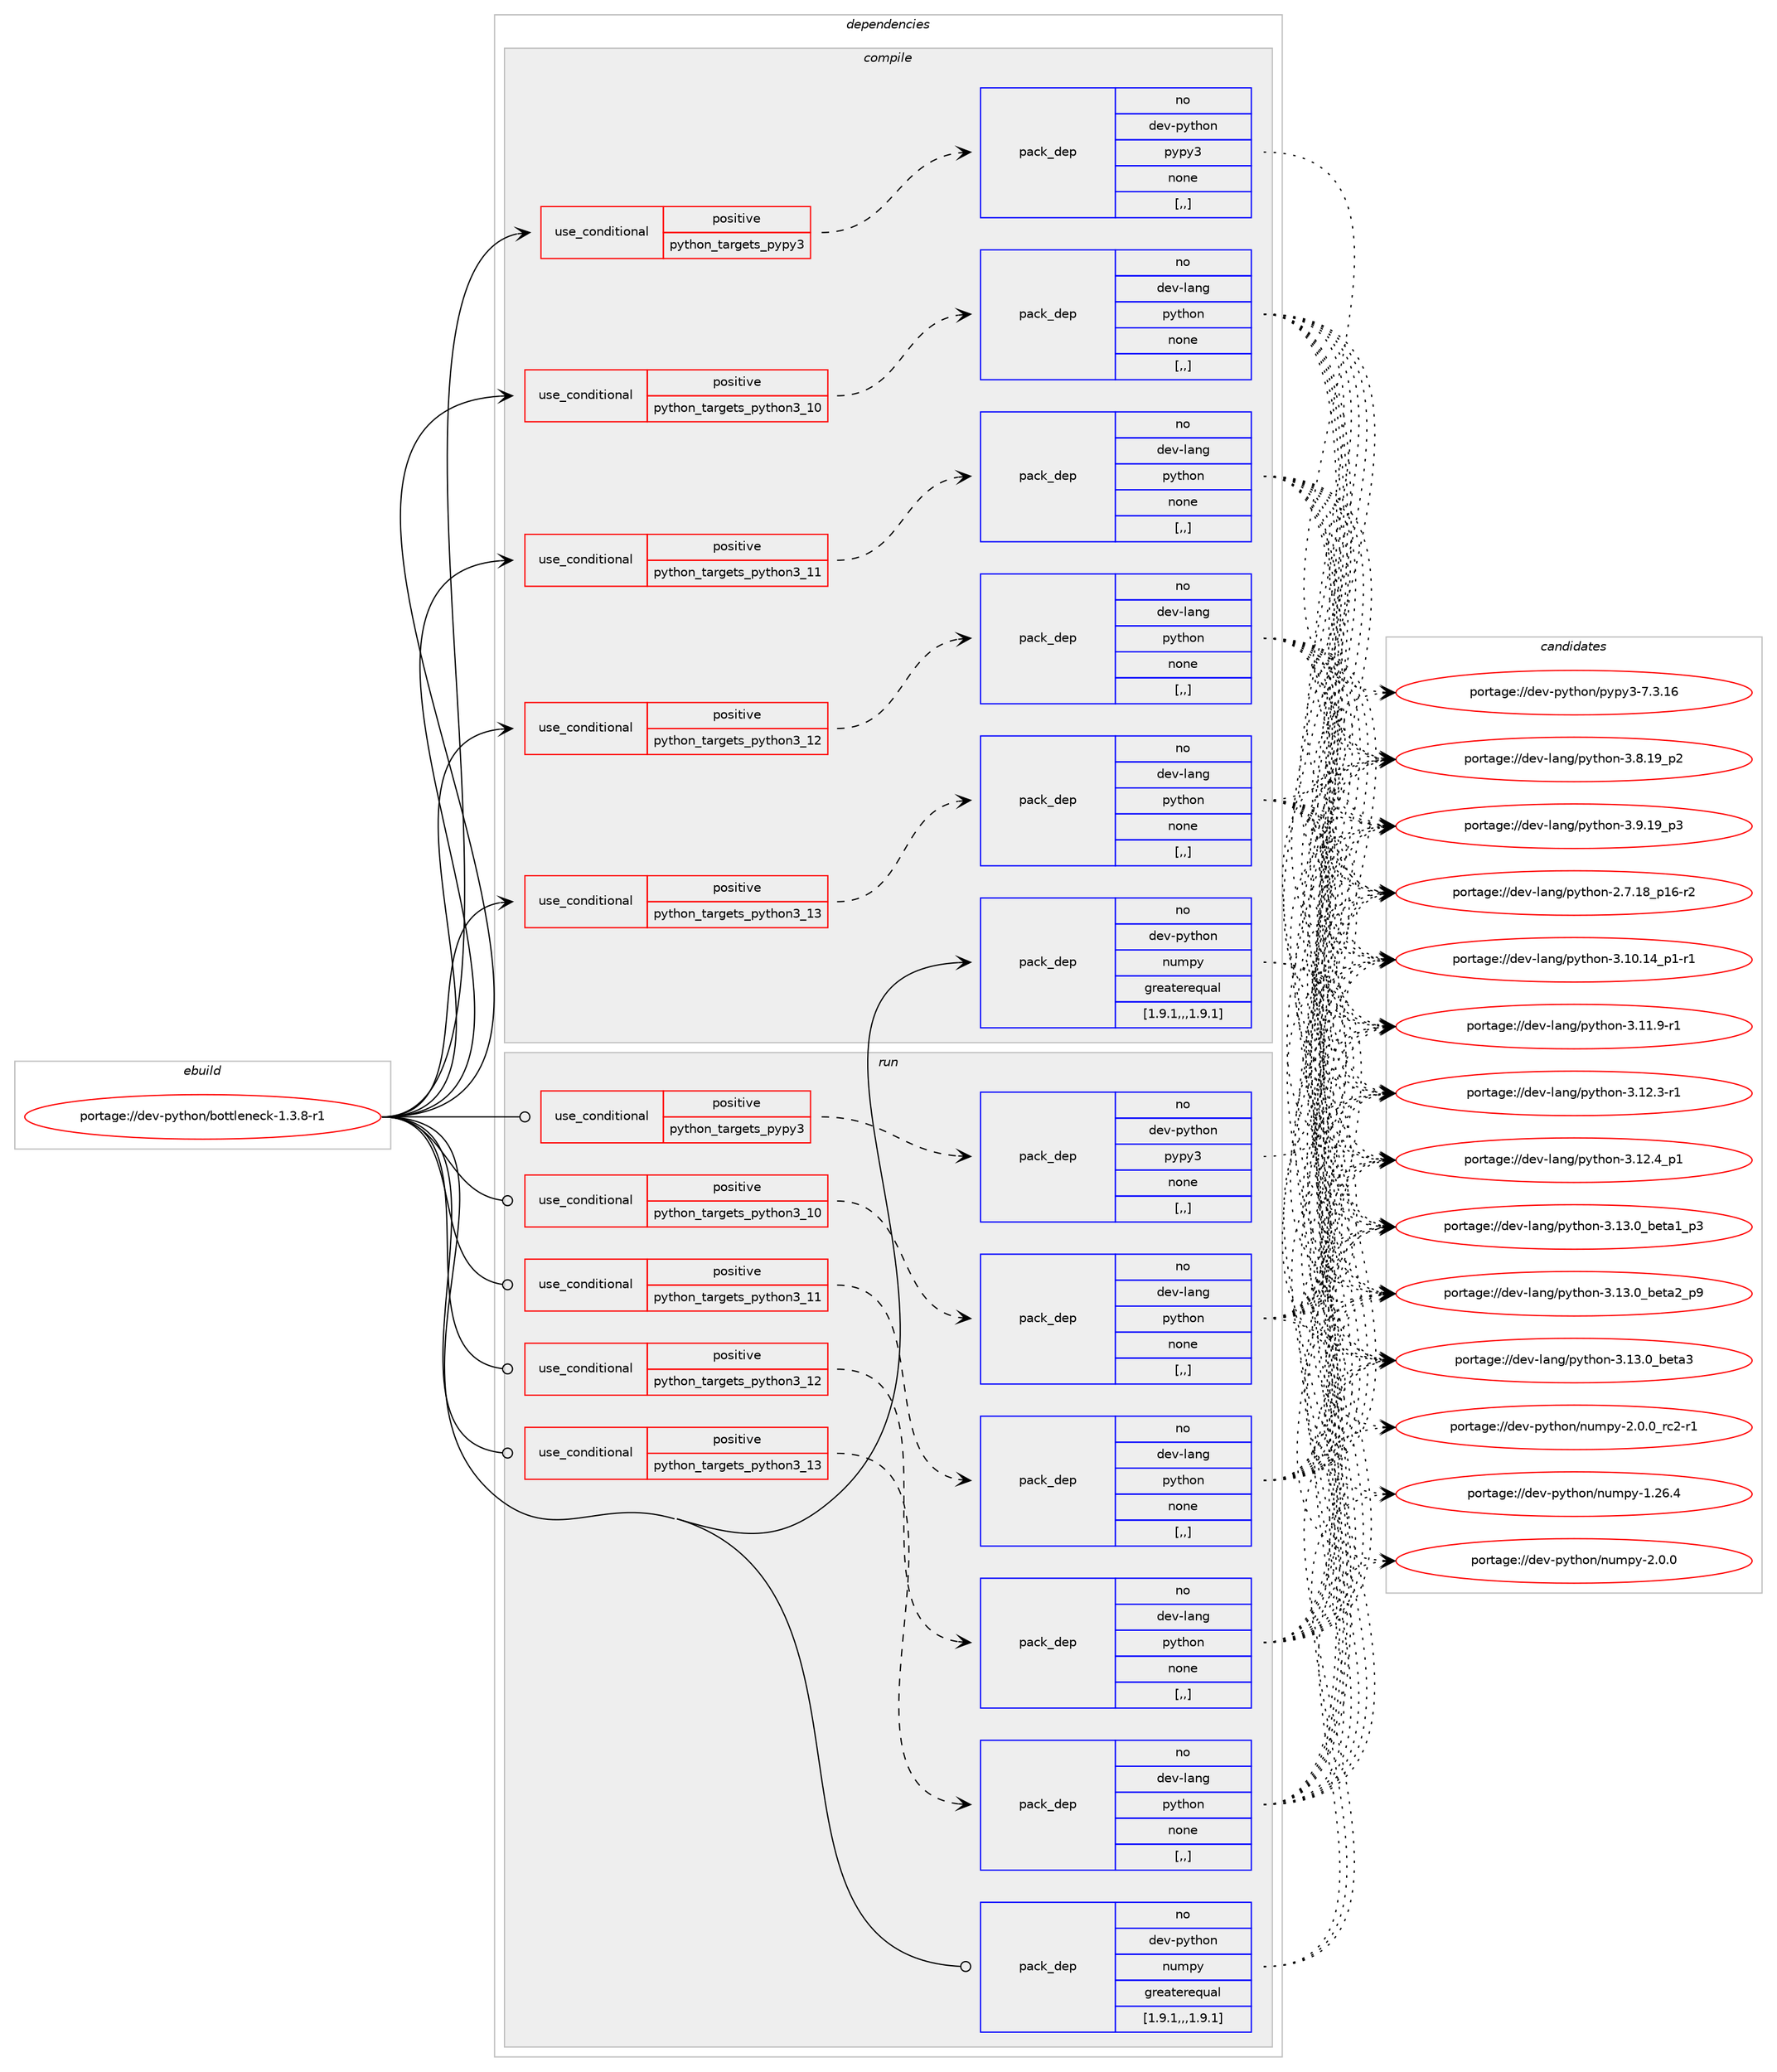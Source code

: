 digraph prolog {

# *************
# Graph options
# *************

newrank=true;
concentrate=true;
compound=true;
graph [rankdir=LR,fontname=Helvetica,fontsize=10,ranksep=1.5];#, ranksep=2.5, nodesep=0.2];
edge  [arrowhead=vee];
node  [fontname=Helvetica,fontsize=10];

# **********
# The ebuild
# **********

subgraph cluster_leftcol {
color=gray;
rank=same;
label=<<i>ebuild</i>>;
id [label="portage://dev-python/bottleneck-1.3.8-r1", color=red, width=4, href="../dev-python/bottleneck-1.3.8-r1.svg"];
}

# ****************
# The dependencies
# ****************

subgraph cluster_midcol {
color=gray;
label=<<i>dependencies</i>>;
subgraph cluster_compile {
fillcolor="#eeeeee";
style=filled;
label=<<i>compile</i>>;
subgraph cond30488 {
dependency139682 [label=<<TABLE BORDER="0" CELLBORDER="1" CELLSPACING="0" CELLPADDING="4"><TR><TD ROWSPAN="3" CELLPADDING="10">use_conditional</TD></TR><TR><TD>positive</TD></TR><TR><TD>python_targets_pypy3</TD></TR></TABLE>>, shape=none, color=red];
subgraph pack107985 {
dependency139683 [label=<<TABLE BORDER="0" CELLBORDER="1" CELLSPACING="0" CELLPADDING="4" WIDTH="220"><TR><TD ROWSPAN="6" CELLPADDING="30">pack_dep</TD></TR><TR><TD WIDTH="110">no</TD></TR><TR><TD>dev-python</TD></TR><TR><TD>pypy3</TD></TR><TR><TD>none</TD></TR><TR><TD>[,,]</TD></TR></TABLE>>, shape=none, color=blue];
}
dependency139682:e -> dependency139683:w [weight=20,style="dashed",arrowhead="vee"];
}
id:e -> dependency139682:w [weight=20,style="solid",arrowhead="vee"];
subgraph cond30489 {
dependency139684 [label=<<TABLE BORDER="0" CELLBORDER="1" CELLSPACING="0" CELLPADDING="4"><TR><TD ROWSPAN="3" CELLPADDING="10">use_conditional</TD></TR><TR><TD>positive</TD></TR><TR><TD>python_targets_python3_10</TD></TR></TABLE>>, shape=none, color=red];
subgraph pack107986 {
dependency139685 [label=<<TABLE BORDER="0" CELLBORDER="1" CELLSPACING="0" CELLPADDING="4" WIDTH="220"><TR><TD ROWSPAN="6" CELLPADDING="30">pack_dep</TD></TR><TR><TD WIDTH="110">no</TD></TR><TR><TD>dev-lang</TD></TR><TR><TD>python</TD></TR><TR><TD>none</TD></TR><TR><TD>[,,]</TD></TR></TABLE>>, shape=none, color=blue];
}
dependency139684:e -> dependency139685:w [weight=20,style="dashed",arrowhead="vee"];
}
id:e -> dependency139684:w [weight=20,style="solid",arrowhead="vee"];
subgraph cond30490 {
dependency139686 [label=<<TABLE BORDER="0" CELLBORDER="1" CELLSPACING="0" CELLPADDING="4"><TR><TD ROWSPAN="3" CELLPADDING="10">use_conditional</TD></TR><TR><TD>positive</TD></TR><TR><TD>python_targets_python3_11</TD></TR></TABLE>>, shape=none, color=red];
subgraph pack107987 {
dependency139687 [label=<<TABLE BORDER="0" CELLBORDER="1" CELLSPACING="0" CELLPADDING="4" WIDTH="220"><TR><TD ROWSPAN="6" CELLPADDING="30">pack_dep</TD></TR><TR><TD WIDTH="110">no</TD></TR><TR><TD>dev-lang</TD></TR><TR><TD>python</TD></TR><TR><TD>none</TD></TR><TR><TD>[,,]</TD></TR></TABLE>>, shape=none, color=blue];
}
dependency139686:e -> dependency139687:w [weight=20,style="dashed",arrowhead="vee"];
}
id:e -> dependency139686:w [weight=20,style="solid",arrowhead="vee"];
subgraph cond30491 {
dependency139688 [label=<<TABLE BORDER="0" CELLBORDER="1" CELLSPACING="0" CELLPADDING="4"><TR><TD ROWSPAN="3" CELLPADDING="10">use_conditional</TD></TR><TR><TD>positive</TD></TR><TR><TD>python_targets_python3_12</TD></TR></TABLE>>, shape=none, color=red];
subgraph pack107988 {
dependency139689 [label=<<TABLE BORDER="0" CELLBORDER="1" CELLSPACING="0" CELLPADDING="4" WIDTH="220"><TR><TD ROWSPAN="6" CELLPADDING="30">pack_dep</TD></TR><TR><TD WIDTH="110">no</TD></TR><TR><TD>dev-lang</TD></TR><TR><TD>python</TD></TR><TR><TD>none</TD></TR><TR><TD>[,,]</TD></TR></TABLE>>, shape=none, color=blue];
}
dependency139688:e -> dependency139689:w [weight=20,style="dashed",arrowhead="vee"];
}
id:e -> dependency139688:w [weight=20,style="solid",arrowhead="vee"];
subgraph cond30492 {
dependency139690 [label=<<TABLE BORDER="0" CELLBORDER="1" CELLSPACING="0" CELLPADDING="4"><TR><TD ROWSPAN="3" CELLPADDING="10">use_conditional</TD></TR><TR><TD>positive</TD></TR><TR><TD>python_targets_python3_13</TD></TR></TABLE>>, shape=none, color=red];
subgraph pack107989 {
dependency139691 [label=<<TABLE BORDER="0" CELLBORDER="1" CELLSPACING="0" CELLPADDING="4" WIDTH="220"><TR><TD ROWSPAN="6" CELLPADDING="30">pack_dep</TD></TR><TR><TD WIDTH="110">no</TD></TR><TR><TD>dev-lang</TD></TR><TR><TD>python</TD></TR><TR><TD>none</TD></TR><TR><TD>[,,]</TD></TR></TABLE>>, shape=none, color=blue];
}
dependency139690:e -> dependency139691:w [weight=20,style="dashed",arrowhead="vee"];
}
id:e -> dependency139690:w [weight=20,style="solid",arrowhead="vee"];
subgraph pack107990 {
dependency139692 [label=<<TABLE BORDER="0" CELLBORDER="1" CELLSPACING="0" CELLPADDING="4" WIDTH="220"><TR><TD ROWSPAN="6" CELLPADDING="30">pack_dep</TD></TR><TR><TD WIDTH="110">no</TD></TR><TR><TD>dev-python</TD></TR><TR><TD>numpy</TD></TR><TR><TD>greaterequal</TD></TR><TR><TD>[1.9.1,,,1.9.1]</TD></TR></TABLE>>, shape=none, color=blue];
}
id:e -> dependency139692:w [weight=20,style="solid",arrowhead="vee"];
}
subgraph cluster_compileandrun {
fillcolor="#eeeeee";
style=filled;
label=<<i>compile and run</i>>;
}
subgraph cluster_run {
fillcolor="#eeeeee";
style=filled;
label=<<i>run</i>>;
subgraph cond30493 {
dependency139693 [label=<<TABLE BORDER="0" CELLBORDER="1" CELLSPACING="0" CELLPADDING="4"><TR><TD ROWSPAN="3" CELLPADDING="10">use_conditional</TD></TR><TR><TD>positive</TD></TR><TR><TD>python_targets_pypy3</TD></TR></TABLE>>, shape=none, color=red];
subgraph pack107991 {
dependency139694 [label=<<TABLE BORDER="0" CELLBORDER="1" CELLSPACING="0" CELLPADDING="4" WIDTH="220"><TR><TD ROWSPAN="6" CELLPADDING="30">pack_dep</TD></TR><TR><TD WIDTH="110">no</TD></TR><TR><TD>dev-python</TD></TR><TR><TD>pypy3</TD></TR><TR><TD>none</TD></TR><TR><TD>[,,]</TD></TR></TABLE>>, shape=none, color=blue];
}
dependency139693:e -> dependency139694:w [weight=20,style="dashed",arrowhead="vee"];
}
id:e -> dependency139693:w [weight=20,style="solid",arrowhead="odot"];
subgraph cond30494 {
dependency139695 [label=<<TABLE BORDER="0" CELLBORDER="1" CELLSPACING="0" CELLPADDING="4"><TR><TD ROWSPAN="3" CELLPADDING="10">use_conditional</TD></TR><TR><TD>positive</TD></TR><TR><TD>python_targets_python3_10</TD></TR></TABLE>>, shape=none, color=red];
subgraph pack107992 {
dependency139696 [label=<<TABLE BORDER="0" CELLBORDER="1" CELLSPACING="0" CELLPADDING="4" WIDTH="220"><TR><TD ROWSPAN="6" CELLPADDING="30">pack_dep</TD></TR><TR><TD WIDTH="110">no</TD></TR><TR><TD>dev-lang</TD></TR><TR><TD>python</TD></TR><TR><TD>none</TD></TR><TR><TD>[,,]</TD></TR></TABLE>>, shape=none, color=blue];
}
dependency139695:e -> dependency139696:w [weight=20,style="dashed",arrowhead="vee"];
}
id:e -> dependency139695:w [weight=20,style="solid",arrowhead="odot"];
subgraph cond30495 {
dependency139697 [label=<<TABLE BORDER="0" CELLBORDER="1" CELLSPACING="0" CELLPADDING="4"><TR><TD ROWSPAN="3" CELLPADDING="10">use_conditional</TD></TR><TR><TD>positive</TD></TR><TR><TD>python_targets_python3_11</TD></TR></TABLE>>, shape=none, color=red];
subgraph pack107993 {
dependency139698 [label=<<TABLE BORDER="0" CELLBORDER="1" CELLSPACING="0" CELLPADDING="4" WIDTH="220"><TR><TD ROWSPAN="6" CELLPADDING="30">pack_dep</TD></TR><TR><TD WIDTH="110">no</TD></TR><TR><TD>dev-lang</TD></TR><TR><TD>python</TD></TR><TR><TD>none</TD></TR><TR><TD>[,,]</TD></TR></TABLE>>, shape=none, color=blue];
}
dependency139697:e -> dependency139698:w [weight=20,style="dashed",arrowhead="vee"];
}
id:e -> dependency139697:w [weight=20,style="solid",arrowhead="odot"];
subgraph cond30496 {
dependency139699 [label=<<TABLE BORDER="0" CELLBORDER="1" CELLSPACING="0" CELLPADDING="4"><TR><TD ROWSPAN="3" CELLPADDING="10">use_conditional</TD></TR><TR><TD>positive</TD></TR><TR><TD>python_targets_python3_12</TD></TR></TABLE>>, shape=none, color=red];
subgraph pack107994 {
dependency139700 [label=<<TABLE BORDER="0" CELLBORDER="1" CELLSPACING="0" CELLPADDING="4" WIDTH="220"><TR><TD ROWSPAN="6" CELLPADDING="30">pack_dep</TD></TR><TR><TD WIDTH="110">no</TD></TR><TR><TD>dev-lang</TD></TR><TR><TD>python</TD></TR><TR><TD>none</TD></TR><TR><TD>[,,]</TD></TR></TABLE>>, shape=none, color=blue];
}
dependency139699:e -> dependency139700:w [weight=20,style="dashed",arrowhead="vee"];
}
id:e -> dependency139699:w [weight=20,style="solid",arrowhead="odot"];
subgraph cond30497 {
dependency139701 [label=<<TABLE BORDER="0" CELLBORDER="1" CELLSPACING="0" CELLPADDING="4"><TR><TD ROWSPAN="3" CELLPADDING="10">use_conditional</TD></TR><TR><TD>positive</TD></TR><TR><TD>python_targets_python3_13</TD></TR></TABLE>>, shape=none, color=red];
subgraph pack107995 {
dependency139702 [label=<<TABLE BORDER="0" CELLBORDER="1" CELLSPACING="0" CELLPADDING="4" WIDTH="220"><TR><TD ROWSPAN="6" CELLPADDING="30">pack_dep</TD></TR><TR><TD WIDTH="110">no</TD></TR><TR><TD>dev-lang</TD></TR><TR><TD>python</TD></TR><TR><TD>none</TD></TR><TR><TD>[,,]</TD></TR></TABLE>>, shape=none, color=blue];
}
dependency139701:e -> dependency139702:w [weight=20,style="dashed",arrowhead="vee"];
}
id:e -> dependency139701:w [weight=20,style="solid",arrowhead="odot"];
subgraph pack107996 {
dependency139703 [label=<<TABLE BORDER="0" CELLBORDER="1" CELLSPACING="0" CELLPADDING="4" WIDTH="220"><TR><TD ROWSPAN="6" CELLPADDING="30">pack_dep</TD></TR><TR><TD WIDTH="110">no</TD></TR><TR><TD>dev-python</TD></TR><TR><TD>numpy</TD></TR><TR><TD>greaterequal</TD></TR><TR><TD>[1.9.1,,,1.9.1]</TD></TR></TABLE>>, shape=none, color=blue];
}
id:e -> dependency139703:w [weight=20,style="solid",arrowhead="odot"];
}
}

# **************
# The candidates
# **************

subgraph cluster_choices {
rank=same;
color=gray;
label=<<i>candidates</i>>;

subgraph choice107985 {
color=black;
nodesep=1;
choice10010111845112121116104111110471121211121215145554651464954 [label="portage://dev-python/pypy3-7.3.16", color=red, width=4,href="../dev-python/pypy3-7.3.16.svg"];
dependency139683:e -> choice10010111845112121116104111110471121211121215145554651464954:w [style=dotted,weight="100"];
}
subgraph choice107986 {
color=black;
nodesep=1;
choice100101118451089711010347112121116104111110455046554649569511249544511450 [label="portage://dev-lang/python-2.7.18_p16-r2", color=red, width=4,href="../dev-lang/python-2.7.18_p16-r2.svg"];
choice100101118451089711010347112121116104111110455146494846495295112494511449 [label="portage://dev-lang/python-3.10.14_p1-r1", color=red, width=4,href="../dev-lang/python-3.10.14_p1-r1.svg"];
choice100101118451089711010347112121116104111110455146494946574511449 [label="portage://dev-lang/python-3.11.9-r1", color=red, width=4,href="../dev-lang/python-3.11.9-r1.svg"];
choice100101118451089711010347112121116104111110455146495046514511449 [label="portage://dev-lang/python-3.12.3-r1", color=red, width=4,href="../dev-lang/python-3.12.3-r1.svg"];
choice100101118451089711010347112121116104111110455146495046529511249 [label="portage://dev-lang/python-3.12.4_p1", color=red, width=4,href="../dev-lang/python-3.12.4_p1.svg"];
choice10010111845108971101034711212111610411111045514649514648959810111697499511251 [label="portage://dev-lang/python-3.13.0_beta1_p3", color=red, width=4,href="../dev-lang/python-3.13.0_beta1_p3.svg"];
choice10010111845108971101034711212111610411111045514649514648959810111697509511257 [label="portage://dev-lang/python-3.13.0_beta2_p9", color=red, width=4,href="../dev-lang/python-3.13.0_beta2_p9.svg"];
choice1001011184510897110103471121211161041111104551464951464895981011169751 [label="portage://dev-lang/python-3.13.0_beta3", color=red, width=4,href="../dev-lang/python-3.13.0_beta3.svg"];
choice100101118451089711010347112121116104111110455146564649579511250 [label="portage://dev-lang/python-3.8.19_p2", color=red, width=4,href="../dev-lang/python-3.8.19_p2.svg"];
choice100101118451089711010347112121116104111110455146574649579511251 [label="portage://dev-lang/python-3.9.19_p3", color=red, width=4,href="../dev-lang/python-3.9.19_p3.svg"];
dependency139685:e -> choice100101118451089711010347112121116104111110455046554649569511249544511450:w [style=dotted,weight="100"];
dependency139685:e -> choice100101118451089711010347112121116104111110455146494846495295112494511449:w [style=dotted,weight="100"];
dependency139685:e -> choice100101118451089711010347112121116104111110455146494946574511449:w [style=dotted,weight="100"];
dependency139685:e -> choice100101118451089711010347112121116104111110455146495046514511449:w [style=dotted,weight="100"];
dependency139685:e -> choice100101118451089711010347112121116104111110455146495046529511249:w [style=dotted,weight="100"];
dependency139685:e -> choice10010111845108971101034711212111610411111045514649514648959810111697499511251:w [style=dotted,weight="100"];
dependency139685:e -> choice10010111845108971101034711212111610411111045514649514648959810111697509511257:w [style=dotted,weight="100"];
dependency139685:e -> choice1001011184510897110103471121211161041111104551464951464895981011169751:w [style=dotted,weight="100"];
dependency139685:e -> choice100101118451089711010347112121116104111110455146564649579511250:w [style=dotted,weight="100"];
dependency139685:e -> choice100101118451089711010347112121116104111110455146574649579511251:w [style=dotted,weight="100"];
}
subgraph choice107987 {
color=black;
nodesep=1;
choice100101118451089711010347112121116104111110455046554649569511249544511450 [label="portage://dev-lang/python-2.7.18_p16-r2", color=red, width=4,href="../dev-lang/python-2.7.18_p16-r2.svg"];
choice100101118451089711010347112121116104111110455146494846495295112494511449 [label="portage://dev-lang/python-3.10.14_p1-r1", color=red, width=4,href="../dev-lang/python-3.10.14_p1-r1.svg"];
choice100101118451089711010347112121116104111110455146494946574511449 [label="portage://dev-lang/python-3.11.9-r1", color=red, width=4,href="../dev-lang/python-3.11.9-r1.svg"];
choice100101118451089711010347112121116104111110455146495046514511449 [label="portage://dev-lang/python-3.12.3-r1", color=red, width=4,href="../dev-lang/python-3.12.3-r1.svg"];
choice100101118451089711010347112121116104111110455146495046529511249 [label="portage://dev-lang/python-3.12.4_p1", color=red, width=4,href="../dev-lang/python-3.12.4_p1.svg"];
choice10010111845108971101034711212111610411111045514649514648959810111697499511251 [label="portage://dev-lang/python-3.13.0_beta1_p3", color=red, width=4,href="../dev-lang/python-3.13.0_beta1_p3.svg"];
choice10010111845108971101034711212111610411111045514649514648959810111697509511257 [label="portage://dev-lang/python-3.13.0_beta2_p9", color=red, width=4,href="../dev-lang/python-3.13.0_beta2_p9.svg"];
choice1001011184510897110103471121211161041111104551464951464895981011169751 [label="portage://dev-lang/python-3.13.0_beta3", color=red, width=4,href="../dev-lang/python-3.13.0_beta3.svg"];
choice100101118451089711010347112121116104111110455146564649579511250 [label="portage://dev-lang/python-3.8.19_p2", color=red, width=4,href="../dev-lang/python-3.8.19_p2.svg"];
choice100101118451089711010347112121116104111110455146574649579511251 [label="portage://dev-lang/python-3.9.19_p3", color=red, width=4,href="../dev-lang/python-3.9.19_p3.svg"];
dependency139687:e -> choice100101118451089711010347112121116104111110455046554649569511249544511450:w [style=dotted,weight="100"];
dependency139687:e -> choice100101118451089711010347112121116104111110455146494846495295112494511449:w [style=dotted,weight="100"];
dependency139687:e -> choice100101118451089711010347112121116104111110455146494946574511449:w [style=dotted,weight="100"];
dependency139687:e -> choice100101118451089711010347112121116104111110455146495046514511449:w [style=dotted,weight="100"];
dependency139687:e -> choice100101118451089711010347112121116104111110455146495046529511249:w [style=dotted,weight="100"];
dependency139687:e -> choice10010111845108971101034711212111610411111045514649514648959810111697499511251:w [style=dotted,weight="100"];
dependency139687:e -> choice10010111845108971101034711212111610411111045514649514648959810111697509511257:w [style=dotted,weight="100"];
dependency139687:e -> choice1001011184510897110103471121211161041111104551464951464895981011169751:w [style=dotted,weight="100"];
dependency139687:e -> choice100101118451089711010347112121116104111110455146564649579511250:w [style=dotted,weight="100"];
dependency139687:e -> choice100101118451089711010347112121116104111110455146574649579511251:w [style=dotted,weight="100"];
}
subgraph choice107988 {
color=black;
nodesep=1;
choice100101118451089711010347112121116104111110455046554649569511249544511450 [label="portage://dev-lang/python-2.7.18_p16-r2", color=red, width=4,href="../dev-lang/python-2.7.18_p16-r2.svg"];
choice100101118451089711010347112121116104111110455146494846495295112494511449 [label="portage://dev-lang/python-3.10.14_p1-r1", color=red, width=4,href="../dev-lang/python-3.10.14_p1-r1.svg"];
choice100101118451089711010347112121116104111110455146494946574511449 [label="portage://dev-lang/python-3.11.9-r1", color=red, width=4,href="../dev-lang/python-3.11.9-r1.svg"];
choice100101118451089711010347112121116104111110455146495046514511449 [label="portage://dev-lang/python-3.12.3-r1", color=red, width=4,href="../dev-lang/python-3.12.3-r1.svg"];
choice100101118451089711010347112121116104111110455146495046529511249 [label="portage://dev-lang/python-3.12.4_p1", color=red, width=4,href="../dev-lang/python-3.12.4_p1.svg"];
choice10010111845108971101034711212111610411111045514649514648959810111697499511251 [label="portage://dev-lang/python-3.13.0_beta1_p3", color=red, width=4,href="../dev-lang/python-3.13.0_beta1_p3.svg"];
choice10010111845108971101034711212111610411111045514649514648959810111697509511257 [label="portage://dev-lang/python-3.13.0_beta2_p9", color=red, width=4,href="../dev-lang/python-3.13.0_beta2_p9.svg"];
choice1001011184510897110103471121211161041111104551464951464895981011169751 [label="portage://dev-lang/python-3.13.0_beta3", color=red, width=4,href="../dev-lang/python-3.13.0_beta3.svg"];
choice100101118451089711010347112121116104111110455146564649579511250 [label="portage://dev-lang/python-3.8.19_p2", color=red, width=4,href="../dev-lang/python-3.8.19_p2.svg"];
choice100101118451089711010347112121116104111110455146574649579511251 [label="portage://dev-lang/python-3.9.19_p3", color=red, width=4,href="../dev-lang/python-3.9.19_p3.svg"];
dependency139689:e -> choice100101118451089711010347112121116104111110455046554649569511249544511450:w [style=dotted,weight="100"];
dependency139689:e -> choice100101118451089711010347112121116104111110455146494846495295112494511449:w [style=dotted,weight="100"];
dependency139689:e -> choice100101118451089711010347112121116104111110455146494946574511449:w [style=dotted,weight="100"];
dependency139689:e -> choice100101118451089711010347112121116104111110455146495046514511449:w [style=dotted,weight="100"];
dependency139689:e -> choice100101118451089711010347112121116104111110455146495046529511249:w [style=dotted,weight="100"];
dependency139689:e -> choice10010111845108971101034711212111610411111045514649514648959810111697499511251:w [style=dotted,weight="100"];
dependency139689:e -> choice10010111845108971101034711212111610411111045514649514648959810111697509511257:w [style=dotted,weight="100"];
dependency139689:e -> choice1001011184510897110103471121211161041111104551464951464895981011169751:w [style=dotted,weight="100"];
dependency139689:e -> choice100101118451089711010347112121116104111110455146564649579511250:w [style=dotted,weight="100"];
dependency139689:e -> choice100101118451089711010347112121116104111110455146574649579511251:w [style=dotted,weight="100"];
}
subgraph choice107989 {
color=black;
nodesep=1;
choice100101118451089711010347112121116104111110455046554649569511249544511450 [label="portage://dev-lang/python-2.7.18_p16-r2", color=red, width=4,href="../dev-lang/python-2.7.18_p16-r2.svg"];
choice100101118451089711010347112121116104111110455146494846495295112494511449 [label="portage://dev-lang/python-3.10.14_p1-r1", color=red, width=4,href="../dev-lang/python-3.10.14_p1-r1.svg"];
choice100101118451089711010347112121116104111110455146494946574511449 [label="portage://dev-lang/python-3.11.9-r1", color=red, width=4,href="../dev-lang/python-3.11.9-r1.svg"];
choice100101118451089711010347112121116104111110455146495046514511449 [label="portage://dev-lang/python-3.12.3-r1", color=red, width=4,href="../dev-lang/python-3.12.3-r1.svg"];
choice100101118451089711010347112121116104111110455146495046529511249 [label="portage://dev-lang/python-3.12.4_p1", color=red, width=4,href="../dev-lang/python-3.12.4_p1.svg"];
choice10010111845108971101034711212111610411111045514649514648959810111697499511251 [label="portage://dev-lang/python-3.13.0_beta1_p3", color=red, width=4,href="../dev-lang/python-3.13.0_beta1_p3.svg"];
choice10010111845108971101034711212111610411111045514649514648959810111697509511257 [label="portage://dev-lang/python-3.13.0_beta2_p9", color=red, width=4,href="../dev-lang/python-3.13.0_beta2_p9.svg"];
choice1001011184510897110103471121211161041111104551464951464895981011169751 [label="portage://dev-lang/python-3.13.0_beta3", color=red, width=4,href="../dev-lang/python-3.13.0_beta3.svg"];
choice100101118451089711010347112121116104111110455146564649579511250 [label="portage://dev-lang/python-3.8.19_p2", color=red, width=4,href="../dev-lang/python-3.8.19_p2.svg"];
choice100101118451089711010347112121116104111110455146574649579511251 [label="portage://dev-lang/python-3.9.19_p3", color=red, width=4,href="../dev-lang/python-3.9.19_p3.svg"];
dependency139691:e -> choice100101118451089711010347112121116104111110455046554649569511249544511450:w [style=dotted,weight="100"];
dependency139691:e -> choice100101118451089711010347112121116104111110455146494846495295112494511449:w [style=dotted,weight="100"];
dependency139691:e -> choice100101118451089711010347112121116104111110455146494946574511449:w [style=dotted,weight="100"];
dependency139691:e -> choice100101118451089711010347112121116104111110455146495046514511449:w [style=dotted,weight="100"];
dependency139691:e -> choice100101118451089711010347112121116104111110455146495046529511249:w [style=dotted,weight="100"];
dependency139691:e -> choice10010111845108971101034711212111610411111045514649514648959810111697499511251:w [style=dotted,weight="100"];
dependency139691:e -> choice10010111845108971101034711212111610411111045514649514648959810111697509511257:w [style=dotted,weight="100"];
dependency139691:e -> choice1001011184510897110103471121211161041111104551464951464895981011169751:w [style=dotted,weight="100"];
dependency139691:e -> choice100101118451089711010347112121116104111110455146564649579511250:w [style=dotted,weight="100"];
dependency139691:e -> choice100101118451089711010347112121116104111110455146574649579511251:w [style=dotted,weight="100"];
}
subgraph choice107990 {
color=black;
nodesep=1;
choice100101118451121211161041111104711011710911212145494650544652 [label="portage://dev-python/numpy-1.26.4", color=red, width=4,href="../dev-python/numpy-1.26.4.svg"];
choice1001011184511212111610411111047110117109112121455046484648 [label="portage://dev-python/numpy-2.0.0", color=red, width=4,href="../dev-python/numpy-2.0.0.svg"];
choice10010111845112121116104111110471101171091121214550464846489511499504511449 [label="portage://dev-python/numpy-2.0.0_rc2-r1", color=red, width=4,href="../dev-python/numpy-2.0.0_rc2-r1.svg"];
dependency139692:e -> choice100101118451121211161041111104711011710911212145494650544652:w [style=dotted,weight="100"];
dependency139692:e -> choice1001011184511212111610411111047110117109112121455046484648:w [style=dotted,weight="100"];
dependency139692:e -> choice10010111845112121116104111110471101171091121214550464846489511499504511449:w [style=dotted,weight="100"];
}
subgraph choice107991 {
color=black;
nodesep=1;
choice10010111845112121116104111110471121211121215145554651464954 [label="portage://dev-python/pypy3-7.3.16", color=red, width=4,href="../dev-python/pypy3-7.3.16.svg"];
dependency139694:e -> choice10010111845112121116104111110471121211121215145554651464954:w [style=dotted,weight="100"];
}
subgraph choice107992 {
color=black;
nodesep=1;
choice100101118451089711010347112121116104111110455046554649569511249544511450 [label="portage://dev-lang/python-2.7.18_p16-r2", color=red, width=4,href="../dev-lang/python-2.7.18_p16-r2.svg"];
choice100101118451089711010347112121116104111110455146494846495295112494511449 [label="portage://dev-lang/python-3.10.14_p1-r1", color=red, width=4,href="../dev-lang/python-3.10.14_p1-r1.svg"];
choice100101118451089711010347112121116104111110455146494946574511449 [label="portage://dev-lang/python-3.11.9-r1", color=red, width=4,href="../dev-lang/python-3.11.9-r1.svg"];
choice100101118451089711010347112121116104111110455146495046514511449 [label="portage://dev-lang/python-3.12.3-r1", color=red, width=4,href="../dev-lang/python-3.12.3-r1.svg"];
choice100101118451089711010347112121116104111110455146495046529511249 [label="portage://dev-lang/python-3.12.4_p1", color=red, width=4,href="../dev-lang/python-3.12.4_p1.svg"];
choice10010111845108971101034711212111610411111045514649514648959810111697499511251 [label="portage://dev-lang/python-3.13.0_beta1_p3", color=red, width=4,href="../dev-lang/python-3.13.0_beta1_p3.svg"];
choice10010111845108971101034711212111610411111045514649514648959810111697509511257 [label="portage://dev-lang/python-3.13.0_beta2_p9", color=red, width=4,href="../dev-lang/python-3.13.0_beta2_p9.svg"];
choice1001011184510897110103471121211161041111104551464951464895981011169751 [label="portage://dev-lang/python-3.13.0_beta3", color=red, width=4,href="../dev-lang/python-3.13.0_beta3.svg"];
choice100101118451089711010347112121116104111110455146564649579511250 [label="portage://dev-lang/python-3.8.19_p2", color=red, width=4,href="../dev-lang/python-3.8.19_p2.svg"];
choice100101118451089711010347112121116104111110455146574649579511251 [label="portage://dev-lang/python-3.9.19_p3", color=red, width=4,href="../dev-lang/python-3.9.19_p3.svg"];
dependency139696:e -> choice100101118451089711010347112121116104111110455046554649569511249544511450:w [style=dotted,weight="100"];
dependency139696:e -> choice100101118451089711010347112121116104111110455146494846495295112494511449:w [style=dotted,weight="100"];
dependency139696:e -> choice100101118451089711010347112121116104111110455146494946574511449:w [style=dotted,weight="100"];
dependency139696:e -> choice100101118451089711010347112121116104111110455146495046514511449:w [style=dotted,weight="100"];
dependency139696:e -> choice100101118451089711010347112121116104111110455146495046529511249:w [style=dotted,weight="100"];
dependency139696:e -> choice10010111845108971101034711212111610411111045514649514648959810111697499511251:w [style=dotted,weight="100"];
dependency139696:e -> choice10010111845108971101034711212111610411111045514649514648959810111697509511257:w [style=dotted,weight="100"];
dependency139696:e -> choice1001011184510897110103471121211161041111104551464951464895981011169751:w [style=dotted,weight="100"];
dependency139696:e -> choice100101118451089711010347112121116104111110455146564649579511250:w [style=dotted,weight="100"];
dependency139696:e -> choice100101118451089711010347112121116104111110455146574649579511251:w [style=dotted,weight="100"];
}
subgraph choice107993 {
color=black;
nodesep=1;
choice100101118451089711010347112121116104111110455046554649569511249544511450 [label="portage://dev-lang/python-2.7.18_p16-r2", color=red, width=4,href="../dev-lang/python-2.7.18_p16-r2.svg"];
choice100101118451089711010347112121116104111110455146494846495295112494511449 [label="portage://dev-lang/python-3.10.14_p1-r1", color=red, width=4,href="../dev-lang/python-3.10.14_p1-r1.svg"];
choice100101118451089711010347112121116104111110455146494946574511449 [label="portage://dev-lang/python-3.11.9-r1", color=red, width=4,href="../dev-lang/python-3.11.9-r1.svg"];
choice100101118451089711010347112121116104111110455146495046514511449 [label="portage://dev-lang/python-3.12.3-r1", color=red, width=4,href="../dev-lang/python-3.12.3-r1.svg"];
choice100101118451089711010347112121116104111110455146495046529511249 [label="portage://dev-lang/python-3.12.4_p1", color=red, width=4,href="../dev-lang/python-3.12.4_p1.svg"];
choice10010111845108971101034711212111610411111045514649514648959810111697499511251 [label="portage://dev-lang/python-3.13.0_beta1_p3", color=red, width=4,href="../dev-lang/python-3.13.0_beta1_p3.svg"];
choice10010111845108971101034711212111610411111045514649514648959810111697509511257 [label="portage://dev-lang/python-3.13.0_beta2_p9", color=red, width=4,href="../dev-lang/python-3.13.0_beta2_p9.svg"];
choice1001011184510897110103471121211161041111104551464951464895981011169751 [label="portage://dev-lang/python-3.13.0_beta3", color=red, width=4,href="../dev-lang/python-3.13.0_beta3.svg"];
choice100101118451089711010347112121116104111110455146564649579511250 [label="portage://dev-lang/python-3.8.19_p2", color=red, width=4,href="../dev-lang/python-3.8.19_p2.svg"];
choice100101118451089711010347112121116104111110455146574649579511251 [label="portage://dev-lang/python-3.9.19_p3", color=red, width=4,href="../dev-lang/python-3.9.19_p3.svg"];
dependency139698:e -> choice100101118451089711010347112121116104111110455046554649569511249544511450:w [style=dotted,weight="100"];
dependency139698:e -> choice100101118451089711010347112121116104111110455146494846495295112494511449:w [style=dotted,weight="100"];
dependency139698:e -> choice100101118451089711010347112121116104111110455146494946574511449:w [style=dotted,weight="100"];
dependency139698:e -> choice100101118451089711010347112121116104111110455146495046514511449:w [style=dotted,weight="100"];
dependency139698:e -> choice100101118451089711010347112121116104111110455146495046529511249:w [style=dotted,weight="100"];
dependency139698:e -> choice10010111845108971101034711212111610411111045514649514648959810111697499511251:w [style=dotted,weight="100"];
dependency139698:e -> choice10010111845108971101034711212111610411111045514649514648959810111697509511257:w [style=dotted,weight="100"];
dependency139698:e -> choice1001011184510897110103471121211161041111104551464951464895981011169751:w [style=dotted,weight="100"];
dependency139698:e -> choice100101118451089711010347112121116104111110455146564649579511250:w [style=dotted,weight="100"];
dependency139698:e -> choice100101118451089711010347112121116104111110455146574649579511251:w [style=dotted,weight="100"];
}
subgraph choice107994 {
color=black;
nodesep=1;
choice100101118451089711010347112121116104111110455046554649569511249544511450 [label="portage://dev-lang/python-2.7.18_p16-r2", color=red, width=4,href="../dev-lang/python-2.7.18_p16-r2.svg"];
choice100101118451089711010347112121116104111110455146494846495295112494511449 [label="portage://dev-lang/python-3.10.14_p1-r1", color=red, width=4,href="../dev-lang/python-3.10.14_p1-r1.svg"];
choice100101118451089711010347112121116104111110455146494946574511449 [label="portage://dev-lang/python-3.11.9-r1", color=red, width=4,href="../dev-lang/python-3.11.9-r1.svg"];
choice100101118451089711010347112121116104111110455146495046514511449 [label="portage://dev-lang/python-3.12.3-r1", color=red, width=4,href="../dev-lang/python-3.12.3-r1.svg"];
choice100101118451089711010347112121116104111110455146495046529511249 [label="portage://dev-lang/python-3.12.4_p1", color=red, width=4,href="../dev-lang/python-3.12.4_p1.svg"];
choice10010111845108971101034711212111610411111045514649514648959810111697499511251 [label="portage://dev-lang/python-3.13.0_beta1_p3", color=red, width=4,href="../dev-lang/python-3.13.0_beta1_p3.svg"];
choice10010111845108971101034711212111610411111045514649514648959810111697509511257 [label="portage://dev-lang/python-3.13.0_beta2_p9", color=red, width=4,href="../dev-lang/python-3.13.0_beta2_p9.svg"];
choice1001011184510897110103471121211161041111104551464951464895981011169751 [label="portage://dev-lang/python-3.13.0_beta3", color=red, width=4,href="../dev-lang/python-3.13.0_beta3.svg"];
choice100101118451089711010347112121116104111110455146564649579511250 [label="portage://dev-lang/python-3.8.19_p2", color=red, width=4,href="../dev-lang/python-3.8.19_p2.svg"];
choice100101118451089711010347112121116104111110455146574649579511251 [label="portage://dev-lang/python-3.9.19_p3", color=red, width=4,href="../dev-lang/python-3.9.19_p3.svg"];
dependency139700:e -> choice100101118451089711010347112121116104111110455046554649569511249544511450:w [style=dotted,weight="100"];
dependency139700:e -> choice100101118451089711010347112121116104111110455146494846495295112494511449:w [style=dotted,weight="100"];
dependency139700:e -> choice100101118451089711010347112121116104111110455146494946574511449:w [style=dotted,weight="100"];
dependency139700:e -> choice100101118451089711010347112121116104111110455146495046514511449:w [style=dotted,weight="100"];
dependency139700:e -> choice100101118451089711010347112121116104111110455146495046529511249:w [style=dotted,weight="100"];
dependency139700:e -> choice10010111845108971101034711212111610411111045514649514648959810111697499511251:w [style=dotted,weight="100"];
dependency139700:e -> choice10010111845108971101034711212111610411111045514649514648959810111697509511257:w [style=dotted,weight="100"];
dependency139700:e -> choice1001011184510897110103471121211161041111104551464951464895981011169751:w [style=dotted,weight="100"];
dependency139700:e -> choice100101118451089711010347112121116104111110455146564649579511250:w [style=dotted,weight="100"];
dependency139700:e -> choice100101118451089711010347112121116104111110455146574649579511251:w [style=dotted,weight="100"];
}
subgraph choice107995 {
color=black;
nodesep=1;
choice100101118451089711010347112121116104111110455046554649569511249544511450 [label="portage://dev-lang/python-2.7.18_p16-r2", color=red, width=4,href="../dev-lang/python-2.7.18_p16-r2.svg"];
choice100101118451089711010347112121116104111110455146494846495295112494511449 [label="portage://dev-lang/python-3.10.14_p1-r1", color=red, width=4,href="../dev-lang/python-3.10.14_p1-r1.svg"];
choice100101118451089711010347112121116104111110455146494946574511449 [label="portage://dev-lang/python-3.11.9-r1", color=red, width=4,href="../dev-lang/python-3.11.9-r1.svg"];
choice100101118451089711010347112121116104111110455146495046514511449 [label="portage://dev-lang/python-3.12.3-r1", color=red, width=4,href="../dev-lang/python-3.12.3-r1.svg"];
choice100101118451089711010347112121116104111110455146495046529511249 [label="portage://dev-lang/python-3.12.4_p1", color=red, width=4,href="../dev-lang/python-3.12.4_p1.svg"];
choice10010111845108971101034711212111610411111045514649514648959810111697499511251 [label="portage://dev-lang/python-3.13.0_beta1_p3", color=red, width=4,href="../dev-lang/python-3.13.0_beta1_p3.svg"];
choice10010111845108971101034711212111610411111045514649514648959810111697509511257 [label="portage://dev-lang/python-3.13.0_beta2_p9", color=red, width=4,href="../dev-lang/python-3.13.0_beta2_p9.svg"];
choice1001011184510897110103471121211161041111104551464951464895981011169751 [label="portage://dev-lang/python-3.13.0_beta3", color=red, width=4,href="../dev-lang/python-3.13.0_beta3.svg"];
choice100101118451089711010347112121116104111110455146564649579511250 [label="portage://dev-lang/python-3.8.19_p2", color=red, width=4,href="../dev-lang/python-3.8.19_p2.svg"];
choice100101118451089711010347112121116104111110455146574649579511251 [label="portage://dev-lang/python-3.9.19_p3", color=red, width=4,href="../dev-lang/python-3.9.19_p3.svg"];
dependency139702:e -> choice100101118451089711010347112121116104111110455046554649569511249544511450:w [style=dotted,weight="100"];
dependency139702:e -> choice100101118451089711010347112121116104111110455146494846495295112494511449:w [style=dotted,weight="100"];
dependency139702:e -> choice100101118451089711010347112121116104111110455146494946574511449:w [style=dotted,weight="100"];
dependency139702:e -> choice100101118451089711010347112121116104111110455146495046514511449:w [style=dotted,weight="100"];
dependency139702:e -> choice100101118451089711010347112121116104111110455146495046529511249:w [style=dotted,weight="100"];
dependency139702:e -> choice10010111845108971101034711212111610411111045514649514648959810111697499511251:w [style=dotted,weight="100"];
dependency139702:e -> choice10010111845108971101034711212111610411111045514649514648959810111697509511257:w [style=dotted,weight="100"];
dependency139702:e -> choice1001011184510897110103471121211161041111104551464951464895981011169751:w [style=dotted,weight="100"];
dependency139702:e -> choice100101118451089711010347112121116104111110455146564649579511250:w [style=dotted,weight="100"];
dependency139702:e -> choice100101118451089711010347112121116104111110455146574649579511251:w [style=dotted,weight="100"];
}
subgraph choice107996 {
color=black;
nodesep=1;
choice100101118451121211161041111104711011710911212145494650544652 [label="portage://dev-python/numpy-1.26.4", color=red, width=4,href="../dev-python/numpy-1.26.4.svg"];
choice1001011184511212111610411111047110117109112121455046484648 [label="portage://dev-python/numpy-2.0.0", color=red, width=4,href="../dev-python/numpy-2.0.0.svg"];
choice10010111845112121116104111110471101171091121214550464846489511499504511449 [label="portage://dev-python/numpy-2.0.0_rc2-r1", color=red, width=4,href="../dev-python/numpy-2.0.0_rc2-r1.svg"];
dependency139703:e -> choice100101118451121211161041111104711011710911212145494650544652:w [style=dotted,weight="100"];
dependency139703:e -> choice1001011184511212111610411111047110117109112121455046484648:w [style=dotted,weight="100"];
dependency139703:e -> choice10010111845112121116104111110471101171091121214550464846489511499504511449:w [style=dotted,weight="100"];
}
}

}
